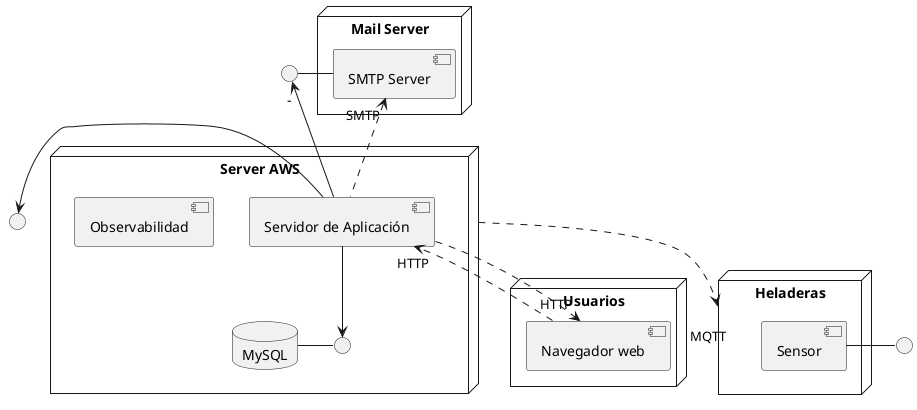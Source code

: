 @startuml diagramaDespliegueActual.
node "Server AWS" {
    [Servidor de Aplicación] --> "  "
    database "MySQL"
    "MySQL" - "  "
    [Observabilidad]
}

node "Usuarios" {
    [Navegador web]
}

node "Heladeras" {
    [Sensor]
}

node "Mail Server" {
    [SMTP Server]
}

[Servidor de Aplicación] ..> "HTTP" [Navegador web]
[Navegador web] ..> "HTTP" [Servidor de Aplicación]

[Servidor de Aplicación] .up.> "SMTP" [SMTP Server]
[Servidor de Aplicación] --> "-"
[SMTP Server] -left- "-"

[Sensor] - "     "
[Servidor de Aplicación] -left-> "       "
"Server AWS" ..> "MQTT" "Heladeras"
@enduml